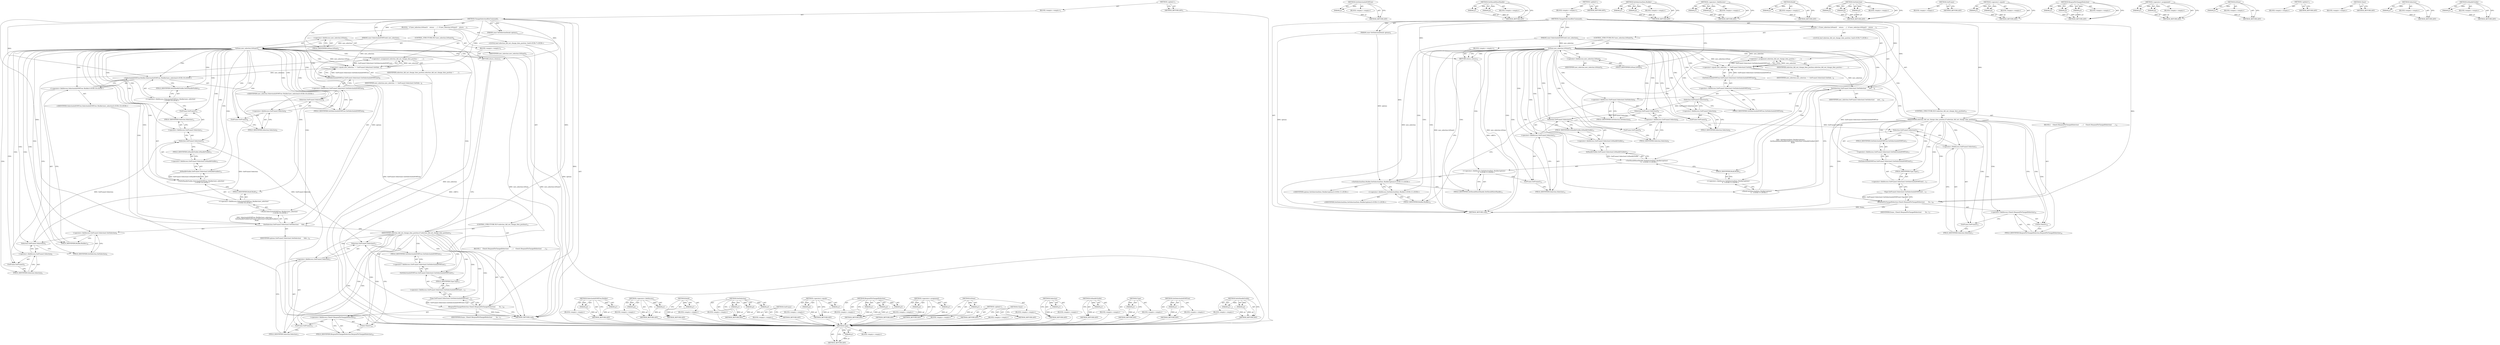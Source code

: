 digraph "IsHandleVisible" {
vulnerable_159 [label=<(METHOD,Type)>];
vulnerable_160 [label=<(PARAM,p1)>];
vulnerable_161 [label=<(BLOCK,&lt;empty&gt;,&lt;empty&gt;)>];
vulnerable_162 [label=<(METHOD_RETURN,ANY)>];
vulnerable_115 [label=<(METHOD,GetSelectionInDOMTree)>];
vulnerable_116 [label=<(PARAM,p1)>];
vulnerable_117 [label=<(BLOCK,&lt;empty&gt;,&lt;empty&gt;)>];
vulnerable_118 [label=<(METHOD_RETURN,ANY)>];
vulnerable_136 [label=<(METHOD,SetIsHandleVisible)>];
vulnerable_137 [label=<(PARAM,p1)>];
vulnerable_138 [label=<(PARAM,p2)>];
vulnerable_139 [label=<(BLOCK,&lt;empty&gt;,&lt;empty&gt;)>];
vulnerable_140 [label=<(METHOD_RETURN,ANY)>];
vulnerable_6 [label=<(METHOD,&lt;global&gt;)<SUB>1</SUB>>];
vulnerable_7 [label=<(BLOCK,&lt;empty&gt;,&lt;empty&gt;)<SUB>1</SUB>>];
vulnerable_8 [label=<(METHOD,ChangeSelectionAfterCommand)<SUB>1</SUB>>];
vulnerable_9 [label=<(PARAM,const SelectionInDOMTree&amp; new_selection)<SUB>2</SUB>>];
vulnerable_10 [label=<(PARAM,const SetSelectionData&amp; options)<SUB>3</SUB>>];
vulnerable_11 [label=<(BLOCK,{
  if (new_selection.IsNone())
    return;

  ...,{
  if (new_selection.IsNone())
    return;

  ...)<SUB>3</SUB>>];
vulnerable_12 [label=<(CONTROL_STRUCTURE,IF,if (new_selection.IsNone()))<SUB>4</SUB>>];
vulnerable_13 [label=<(IsNone,new_selection.IsNone())<SUB>4</SUB>>];
vulnerable_14 [label=<(&lt;operator&gt;.fieldAccess,new_selection.IsNone)<SUB>4</SUB>>];
vulnerable_15 [label=<(IDENTIFIER,new_selection,new_selection.IsNone())<SUB>4</SUB>>];
vulnerable_16 [label=<(FIELD_IDENTIFIER,IsNone,IsNone)<SUB>4</SUB>>];
vulnerable_17 [label=<(BLOCK,&lt;empty&gt;,&lt;empty&gt;)<SUB>5</SUB>>];
vulnerable_18 [label=<(RETURN,return;,return;)<SUB>5</SUB>>];
vulnerable_19 [label="<(LOCAL,bool selection_did_not_change_dom_position: bool)<SUB>7</SUB>>"];
vulnerable_20 [label=<(&lt;operator&gt;.assignment,selection_did_not_change_dom_position =
       ...)<SUB>7</SUB>>];
vulnerable_21 [label=<(IDENTIFIER,selection_did_not_change_dom_position,selection_did_not_change_dom_position =
       ...)<SUB>7</SUB>>];
vulnerable_22 [label=<(&lt;operator&gt;.equals,new_selection == GetFrame().Selection().GetSele...)<SUB>8</SUB>>];
vulnerable_23 [label=<(IDENTIFIER,new_selection,new_selection == GetFrame().Selection().GetSele...)<SUB>8</SUB>>];
vulnerable_24 [label=<(GetSelectionInDOMTree,GetFrame().Selection().GetSelectionInDOMTree())<SUB>8</SUB>>];
vulnerable_25 [label=<(&lt;operator&gt;.fieldAccess,GetFrame().Selection().GetSelectionInDOMTree)<SUB>8</SUB>>];
vulnerable_26 [label=<(Selection,GetFrame().Selection())<SUB>8</SUB>>];
vulnerable_27 [label=<(&lt;operator&gt;.fieldAccess,GetFrame().Selection)<SUB>8</SUB>>];
vulnerable_28 [label=<(GetFrame,GetFrame())<SUB>8</SUB>>];
vulnerable_29 [label=<(FIELD_IDENTIFIER,Selection,Selection)<SUB>8</SUB>>];
vulnerable_30 [label=<(FIELD_IDENTIFIER,GetSelectionInDOMTree,GetSelectionInDOMTree)<SUB>8</SUB>>];
vulnerable_31 [label=<(SetSelection,GetFrame().Selection().SetSelection(
      Sele...)<SUB>9</SUB>>];
vulnerable_32 [label=<(&lt;operator&gt;.fieldAccess,GetFrame().Selection().SetSelection)<SUB>9</SUB>>];
vulnerable_33 [label=<(Selection,GetFrame().Selection())<SUB>9</SUB>>];
vulnerable_34 [label=<(&lt;operator&gt;.fieldAccess,GetFrame().Selection)<SUB>9</SUB>>];
vulnerable_35 [label=<(GetFrame,GetFrame())<SUB>9</SUB>>];
vulnerable_36 [label=<(FIELD_IDENTIFIER,Selection,Selection)<SUB>9</SUB>>];
vulnerable_37 [label=<(FIELD_IDENTIFIER,SetSelection,SetSelection)<SUB>9</SUB>>];
vulnerable_38 [label="<(Build,SelectionInDOMTree::Builder(new_selection)
    ...)<SUB>10</SUB>>"];
vulnerable_39 [label="<(&lt;operator&gt;.fieldAccess,SelectionInDOMTree::Builder(new_selection)
    ...)<SUB>10</SUB>>"];
vulnerable_40 [label="<(SetIsHandleVisible,SelectionInDOMTree::Builder(new_selection)
    ...)<SUB>10</SUB>>"];
vulnerable_41 [label="<(&lt;operator&gt;.fieldAccess,SelectionInDOMTree::Builder(new_selection)
    ...)<SUB>10</SUB>>"];
vulnerable_42 [label="<(SelectionInDOMTree.Builder,SelectionInDOMTree::Builder(new_selection))<SUB>10</SUB>>"];
vulnerable_43 [label="<(&lt;operator&gt;.fieldAccess,SelectionInDOMTree::Builder)<SUB>10</SUB>>"];
vulnerable_44 [label="<(IDENTIFIER,SelectionInDOMTree,SelectionInDOMTree::Builder(new_selection))<SUB>10</SUB>>"];
vulnerable_45 [label=<(FIELD_IDENTIFIER,Builder,Builder)<SUB>10</SUB>>];
vulnerable_46 [label="<(IDENTIFIER,new_selection,SelectionInDOMTree::Builder(new_selection))<SUB>10</SUB>>"];
vulnerable_47 [label=<(FIELD_IDENTIFIER,SetIsHandleVisible,SetIsHandleVisible)<SUB>10</SUB>>];
vulnerable_48 [label=<(IsHandleVisible,GetFrame().Selection().IsHandleVisible())<SUB>11</SUB>>];
vulnerable_49 [label=<(&lt;operator&gt;.fieldAccess,GetFrame().Selection().IsHandleVisible)<SUB>11</SUB>>];
vulnerable_50 [label=<(Selection,GetFrame().Selection())<SUB>11</SUB>>];
vulnerable_51 [label=<(&lt;operator&gt;.fieldAccess,GetFrame().Selection)<SUB>11</SUB>>];
vulnerable_52 [label=<(GetFrame,GetFrame())<SUB>11</SUB>>];
vulnerable_53 [label=<(FIELD_IDENTIFIER,Selection,Selection)<SUB>11</SUB>>];
vulnerable_54 [label=<(FIELD_IDENTIFIER,IsHandleVisible,IsHandleVisible)<SUB>11</SUB>>];
vulnerable_55 [label=<(FIELD_IDENTIFIER,Build,Build)<SUB>10</SUB>>];
vulnerable_56 [label=<(IDENTIFIER,options,GetFrame().Selection().SetSelection(
      Sele...)<SUB>13</SUB>>];
vulnerable_57 [label=<(CONTROL_STRUCTURE,IF,if (selection_did_not_change_dom_position))<SUB>15</SUB>>];
vulnerable_58 [label=<(IDENTIFIER,selection_did_not_change_dom_position,if (selection_did_not_change_dom_position))<SUB>15</SUB>>];
vulnerable_59 [label=<(BLOCK,{
    Client().RespondToChangedSelection(
     ...,{
    Client().RespondToChangedSelection(
     ...)<SUB>15</SUB>>];
vulnerable_60 [label=<(RespondToChangedSelection,Client().RespondToChangedSelection(
        fra...)<SUB>16</SUB>>];
vulnerable_61 [label=<(&lt;operator&gt;.fieldAccess,Client().RespondToChangedSelection)<SUB>16</SUB>>];
vulnerable_62 [label=<(Client,Client())<SUB>16</SUB>>];
vulnerable_63 [label=<(FIELD_IDENTIFIER,RespondToChangedSelection,RespondToChangedSelection)<SUB>16</SUB>>];
vulnerable_64 [label=<(IDENTIFIER,frame_,Client().RespondToChangedSelection(
        fra...)<SUB>17</SUB>>];
vulnerable_65 [label=<(Type,GetFrame().Selection().GetSelectionInDOMTree()....)<SUB>17</SUB>>];
vulnerable_66 [label=<(&lt;operator&gt;.fieldAccess,GetFrame().Selection().GetSelectionInDOMTree()....)<SUB>17</SUB>>];
vulnerable_67 [label=<(GetSelectionInDOMTree,GetFrame().Selection().GetSelectionInDOMTree())<SUB>17</SUB>>];
vulnerable_68 [label=<(&lt;operator&gt;.fieldAccess,GetFrame().Selection().GetSelectionInDOMTree)<SUB>17</SUB>>];
vulnerable_69 [label=<(Selection,GetFrame().Selection())<SUB>17</SUB>>];
vulnerable_70 [label=<(&lt;operator&gt;.fieldAccess,GetFrame().Selection)<SUB>17</SUB>>];
vulnerable_71 [label=<(GetFrame,GetFrame())<SUB>17</SUB>>];
vulnerable_72 [label=<(FIELD_IDENTIFIER,Selection,Selection)<SUB>17</SUB>>];
vulnerable_73 [label=<(FIELD_IDENTIFIER,GetSelectionInDOMTree,GetSelectionInDOMTree)<SUB>17</SUB>>];
vulnerable_74 [label=<(FIELD_IDENTIFIER,Type,Type)<SUB>17</SUB>>];
vulnerable_75 [label=<(METHOD_RETURN,void)<SUB>1</SUB>>];
vulnerable_77 [label=<(METHOD_RETURN,ANY)<SUB>1</SUB>>];
vulnerable_141 [label=<(METHOD,SelectionInDOMTree.Builder)>];
vulnerable_142 [label=<(PARAM,p1)>];
vulnerable_143 [label=<(PARAM,p2)>];
vulnerable_144 [label=<(BLOCK,&lt;empty&gt;,&lt;empty&gt;)>];
vulnerable_145 [label=<(METHOD_RETURN,ANY)>];
vulnerable_100 [label=<(METHOD,&lt;operator&gt;.fieldAccess)>];
vulnerable_101 [label=<(PARAM,p1)>];
vulnerable_102 [label=<(PARAM,p2)>];
vulnerable_103 [label=<(BLOCK,&lt;empty&gt;,&lt;empty&gt;)>];
vulnerable_104 [label=<(METHOD_RETURN,ANY)>];
vulnerable_132 [label=<(METHOD,Build)>];
vulnerable_133 [label=<(PARAM,p1)>];
vulnerable_134 [label=<(BLOCK,&lt;empty&gt;,&lt;empty&gt;)>];
vulnerable_135 [label=<(METHOD_RETURN,ANY)>];
vulnerable_126 [label=<(METHOD,SetSelection)>];
vulnerable_127 [label=<(PARAM,p1)>];
vulnerable_128 [label=<(PARAM,p2)>];
vulnerable_129 [label=<(PARAM,p3)>];
vulnerable_130 [label=<(BLOCK,&lt;empty&gt;,&lt;empty&gt;)>];
vulnerable_131 [label=<(METHOD_RETURN,ANY)>];
vulnerable_123 [label=<(METHOD,GetFrame)>];
vulnerable_124 [label=<(BLOCK,&lt;empty&gt;,&lt;empty&gt;)>];
vulnerable_125 [label=<(METHOD_RETURN,ANY)>];
vulnerable_110 [label=<(METHOD,&lt;operator&gt;.equals)>];
vulnerable_111 [label=<(PARAM,p1)>];
vulnerable_112 [label=<(PARAM,p2)>];
vulnerable_113 [label=<(BLOCK,&lt;empty&gt;,&lt;empty&gt;)>];
vulnerable_114 [label=<(METHOD_RETURN,ANY)>];
vulnerable_150 [label=<(METHOD,RespondToChangedSelection)>];
vulnerable_151 [label=<(PARAM,p1)>];
vulnerable_152 [label=<(PARAM,p2)>];
vulnerable_153 [label=<(PARAM,p3)>];
vulnerable_154 [label=<(BLOCK,&lt;empty&gt;,&lt;empty&gt;)>];
vulnerable_155 [label=<(METHOD_RETURN,ANY)>];
vulnerable_105 [label=<(METHOD,&lt;operator&gt;.assignment)>];
vulnerable_106 [label=<(PARAM,p1)>];
vulnerable_107 [label=<(PARAM,p2)>];
vulnerable_108 [label=<(BLOCK,&lt;empty&gt;,&lt;empty&gt;)>];
vulnerable_109 [label=<(METHOD_RETURN,ANY)>];
vulnerable_96 [label=<(METHOD,IsNone)>];
vulnerable_97 [label=<(PARAM,p1)>];
vulnerable_98 [label=<(BLOCK,&lt;empty&gt;,&lt;empty&gt;)>];
vulnerable_99 [label=<(METHOD_RETURN,ANY)>];
vulnerable_90 [label=<(METHOD,&lt;global&gt;)<SUB>1</SUB>>];
vulnerable_91 [label=<(BLOCK,&lt;empty&gt;,&lt;empty&gt;)>];
vulnerable_92 [label=<(METHOD_RETURN,ANY)>];
vulnerable_156 [label=<(METHOD,Client)>];
vulnerable_157 [label=<(BLOCK,&lt;empty&gt;,&lt;empty&gt;)>];
vulnerable_158 [label=<(METHOD_RETURN,ANY)>];
vulnerable_119 [label=<(METHOD,Selection)>];
vulnerable_120 [label=<(PARAM,p1)>];
vulnerable_121 [label=<(BLOCK,&lt;empty&gt;,&lt;empty&gt;)>];
vulnerable_122 [label=<(METHOD_RETURN,ANY)>];
vulnerable_146 [label=<(METHOD,IsHandleVisible)>];
vulnerable_147 [label=<(PARAM,p1)>];
vulnerable_148 [label=<(BLOCK,&lt;empty&gt;,&lt;empty&gt;)>];
vulnerable_149 [label=<(METHOD_RETURN,ANY)>];
fixed_159 [label=<(METHOD,Type)>];
fixed_160 [label=<(PARAM,p1)>];
fixed_161 [label=<(BLOCK,&lt;empty&gt;,&lt;empty&gt;)>];
fixed_162 [label=<(METHOD_RETURN,ANY)>];
fixed_115 [label=<(METHOD,GetSelectionInDOMTree)>];
fixed_116 [label=<(PARAM,p1)>];
fixed_117 [label=<(BLOCK,&lt;empty&gt;,&lt;empty&gt;)>];
fixed_118 [label=<(METHOD_RETURN,ANY)>];
fixed_136 [label=<(METHOD,SetShouldShowHandle)>];
fixed_137 [label=<(PARAM,p1)>];
fixed_138 [label=<(PARAM,p2)>];
fixed_139 [label=<(BLOCK,&lt;empty&gt;,&lt;empty&gt;)>];
fixed_140 [label=<(METHOD_RETURN,ANY)>];
fixed_6 [label=<(METHOD,&lt;global&gt;)<SUB>1</SUB>>];
fixed_7 [label=<(BLOCK,&lt;empty&gt;,&lt;empty&gt;)<SUB>1</SUB>>];
fixed_8 [label=<(METHOD,ChangeSelectionAfterCommand)<SUB>1</SUB>>];
fixed_9 [label=<(PARAM,const SelectionInDOMTree&amp; new_selection)<SUB>2</SUB>>];
fixed_10 [label=<(PARAM,const SetSelectionData&amp; options)<SUB>3</SUB>>];
fixed_11 [label=<(BLOCK,{
  if (new_selection.IsNone())
    return;

  ...,{
  if (new_selection.IsNone())
    return;

  ...)<SUB>3</SUB>>];
fixed_12 [label=<(CONTROL_STRUCTURE,IF,if (new_selection.IsNone()))<SUB>4</SUB>>];
fixed_13 [label=<(IsNone,new_selection.IsNone())<SUB>4</SUB>>];
fixed_14 [label=<(&lt;operator&gt;.fieldAccess,new_selection.IsNone)<SUB>4</SUB>>];
fixed_15 [label=<(IDENTIFIER,new_selection,new_selection.IsNone())<SUB>4</SUB>>];
fixed_16 [label=<(FIELD_IDENTIFIER,IsNone,IsNone)<SUB>4</SUB>>];
fixed_17 [label=<(BLOCK,&lt;empty&gt;,&lt;empty&gt;)<SUB>5</SUB>>];
fixed_18 [label=<(RETURN,return;,return;)<SUB>5</SUB>>];
fixed_19 [label="<(LOCAL,bool selection_did_not_change_dom_position: bool)<SUB>7</SUB>>"];
fixed_20 [label=<(&lt;operator&gt;.assignment,selection_did_not_change_dom_position =
       ...)<SUB>7</SUB>>];
fixed_21 [label=<(IDENTIFIER,selection_did_not_change_dom_position,selection_did_not_change_dom_position =
       ...)<SUB>7</SUB>>];
fixed_22 [label=<(&lt;operator&gt;.equals,new_selection == GetFrame().Selection().GetSele...)<SUB>8</SUB>>];
fixed_23 [label=<(IDENTIFIER,new_selection,new_selection == GetFrame().Selection().GetSele...)<SUB>8</SUB>>];
fixed_24 [label=<(GetSelectionInDOMTree,GetFrame().Selection().GetSelectionInDOMTree())<SUB>8</SUB>>];
fixed_25 [label=<(&lt;operator&gt;.fieldAccess,GetFrame().Selection().GetSelectionInDOMTree)<SUB>8</SUB>>];
fixed_26 [label=<(Selection,GetFrame().Selection())<SUB>8</SUB>>];
fixed_27 [label=<(&lt;operator&gt;.fieldAccess,GetFrame().Selection)<SUB>8</SUB>>];
fixed_28 [label=<(GetFrame,GetFrame())<SUB>8</SUB>>];
fixed_29 [label=<(FIELD_IDENTIFIER,Selection,Selection)<SUB>8</SUB>>];
fixed_30 [label=<(FIELD_IDENTIFIER,GetSelectionInDOMTree,GetSelectionInDOMTree)<SUB>8</SUB>>];
fixed_31 [label=<(SetSelection,GetFrame().Selection().SetSelection(
      new_...)<SUB>9</SUB>>];
fixed_32 [label=<(&lt;operator&gt;.fieldAccess,GetFrame().Selection().SetSelection)<SUB>9</SUB>>];
fixed_33 [label=<(Selection,GetFrame().Selection())<SUB>9</SUB>>];
fixed_34 [label=<(&lt;operator&gt;.fieldAccess,GetFrame().Selection)<SUB>9</SUB>>];
fixed_35 [label=<(GetFrame,GetFrame())<SUB>9</SUB>>];
fixed_36 [label=<(FIELD_IDENTIFIER,Selection,Selection)<SUB>9</SUB>>];
fixed_37 [label=<(FIELD_IDENTIFIER,SetSelection,SetSelection)<SUB>9</SUB>>];
fixed_38 [label=<(IDENTIFIER,new_selection,GetFrame().Selection().SetSelection(
      new_...)<SUB>10</SUB>>];
fixed_39 [label="<(Build,SetSelectionData::Builder(options)
          .S...)<SUB>11</SUB>>"];
fixed_40 [label="<(&lt;operator&gt;.fieldAccess,SetSelectionData::Builder(options)
          .S...)<SUB>11</SUB>>"];
fixed_41 [label="<(SetShouldShowHandle,SetSelectionData::Builder(options)
          .S...)<SUB>11</SUB>>"];
fixed_42 [label="<(&lt;operator&gt;.fieldAccess,SetSelectionData::Builder(options)
          .S...)<SUB>11</SUB>>"];
fixed_43 [label="<(SetSelectionData.Builder,SetSelectionData::Builder(options))<SUB>11</SUB>>"];
fixed_44 [label="<(&lt;operator&gt;.fieldAccess,SetSelectionData::Builder)<SUB>11</SUB>>"];
fixed_45 [label="<(IDENTIFIER,SetSelectionData,SetSelectionData::Builder(options))<SUB>11</SUB>>"];
fixed_46 [label=<(FIELD_IDENTIFIER,Builder,Builder)<SUB>11</SUB>>];
fixed_47 [label="<(IDENTIFIER,options,SetSelectionData::Builder(options))<SUB>11</SUB>>"];
fixed_48 [label=<(FIELD_IDENTIFIER,SetShouldShowHandle,SetShouldShowHandle)<SUB>11</SUB>>];
fixed_49 [label=<(IsHandleVisible,GetFrame().Selection().IsHandleVisible())<SUB>12</SUB>>];
fixed_50 [label=<(&lt;operator&gt;.fieldAccess,GetFrame().Selection().IsHandleVisible)<SUB>12</SUB>>];
fixed_51 [label=<(Selection,GetFrame().Selection())<SUB>12</SUB>>];
fixed_52 [label=<(&lt;operator&gt;.fieldAccess,GetFrame().Selection)<SUB>12</SUB>>];
fixed_53 [label=<(GetFrame,GetFrame())<SUB>12</SUB>>];
fixed_54 [label=<(FIELD_IDENTIFIER,Selection,Selection)<SUB>12</SUB>>];
fixed_55 [label=<(FIELD_IDENTIFIER,IsHandleVisible,IsHandleVisible)<SUB>12</SUB>>];
fixed_56 [label=<(FIELD_IDENTIFIER,Build,Build)<SUB>11</SUB>>];
fixed_57 [label=<(CONTROL_STRUCTURE,IF,if (selection_did_not_change_dom_position))<SUB>15</SUB>>];
fixed_58 [label=<(IDENTIFIER,selection_did_not_change_dom_position,if (selection_did_not_change_dom_position))<SUB>15</SUB>>];
fixed_59 [label=<(BLOCK,{
    Client().RespondToChangedSelection(
     ...,{
    Client().RespondToChangedSelection(
     ...)<SUB>15</SUB>>];
fixed_60 [label=<(RespondToChangedSelection,Client().RespondToChangedSelection(
        fra...)<SUB>16</SUB>>];
fixed_61 [label=<(&lt;operator&gt;.fieldAccess,Client().RespondToChangedSelection)<SUB>16</SUB>>];
fixed_62 [label=<(Client,Client())<SUB>16</SUB>>];
fixed_63 [label=<(FIELD_IDENTIFIER,RespondToChangedSelection,RespondToChangedSelection)<SUB>16</SUB>>];
fixed_64 [label=<(IDENTIFIER,frame_,Client().RespondToChangedSelection(
        fra...)<SUB>17</SUB>>];
fixed_65 [label=<(Type,GetFrame().Selection().GetSelectionInDOMTree()....)<SUB>17</SUB>>];
fixed_66 [label=<(&lt;operator&gt;.fieldAccess,GetFrame().Selection().GetSelectionInDOMTree()....)<SUB>17</SUB>>];
fixed_67 [label=<(GetSelectionInDOMTree,GetFrame().Selection().GetSelectionInDOMTree())<SUB>17</SUB>>];
fixed_68 [label=<(&lt;operator&gt;.fieldAccess,GetFrame().Selection().GetSelectionInDOMTree)<SUB>17</SUB>>];
fixed_69 [label=<(Selection,GetFrame().Selection())<SUB>17</SUB>>];
fixed_70 [label=<(&lt;operator&gt;.fieldAccess,GetFrame().Selection)<SUB>17</SUB>>];
fixed_71 [label=<(GetFrame,GetFrame())<SUB>17</SUB>>];
fixed_72 [label=<(FIELD_IDENTIFIER,Selection,Selection)<SUB>17</SUB>>];
fixed_73 [label=<(FIELD_IDENTIFIER,GetSelectionInDOMTree,GetSelectionInDOMTree)<SUB>17</SUB>>];
fixed_74 [label=<(FIELD_IDENTIFIER,Type,Type)<SUB>17</SUB>>];
fixed_75 [label=<(METHOD_RETURN,void)<SUB>1</SUB>>];
fixed_77 [label=<(METHOD_RETURN,ANY)<SUB>1</SUB>>];
fixed_141 [label=<(METHOD,SetSelectionData.Builder)>];
fixed_142 [label=<(PARAM,p1)>];
fixed_143 [label=<(PARAM,p2)>];
fixed_144 [label=<(BLOCK,&lt;empty&gt;,&lt;empty&gt;)>];
fixed_145 [label=<(METHOD_RETURN,ANY)>];
fixed_100 [label=<(METHOD,&lt;operator&gt;.fieldAccess)>];
fixed_101 [label=<(PARAM,p1)>];
fixed_102 [label=<(PARAM,p2)>];
fixed_103 [label=<(BLOCK,&lt;empty&gt;,&lt;empty&gt;)>];
fixed_104 [label=<(METHOD_RETURN,ANY)>];
fixed_132 [label=<(METHOD,Build)>];
fixed_133 [label=<(PARAM,p1)>];
fixed_134 [label=<(BLOCK,&lt;empty&gt;,&lt;empty&gt;)>];
fixed_135 [label=<(METHOD_RETURN,ANY)>];
fixed_126 [label=<(METHOD,SetSelection)>];
fixed_127 [label=<(PARAM,p1)>];
fixed_128 [label=<(PARAM,p2)>];
fixed_129 [label=<(PARAM,p3)>];
fixed_130 [label=<(BLOCK,&lt;empty&gt;,&lt;empty&gt;)>];
fixed_131 [label=<(METHOD_RETURN,ANY)>];
fixed_123 [label=<(METHOD,GetFrame)>];
fixed_124 [label=<(BLOCK,&lt;empty&gt;,&lt;empty&gt;)>];
fixed_125 [label=<(METHOD_RETURN,ANY)>];
fixed_110 [label=<(METHOD,&lt;operator&gt;.equals)>];
fixed_111 [label=<(PARAM,p1)>];
fixed_112 [label=<(PARAM,p2)>];
fixed_113 [label=<(BLOCK,&lt;empty&gt;,&lt;empty&gt;)>];
fixed_114 [label=<(METHOD_RETURN,ANY)>];
fixed_150 [label=<(METHOD,RespondToChangedSelection)>];
fixed_151 [label=<(PARAM,p1)>];
fixed_152 [label=<(PARAM,p2)>];
fixed_153 [label=<(PARAM,p3)>];
fixed_154 [label=<(BLOCK,&lt;empty&gt;,&lt;empty&gt;)>];
fixed_155 [label=<(METHOD_RETURN,ANY)>];
fixed_105 [label=<(METHOD,&lt;operator&gt;.assignment)>];
fixed_106 [label=<(PARAM,p1)>];
fixed_107 [label=<(PARAM,p2)>];
fixed_108 [label=<(BLOCK,&lt;empty&gt;,&lt;empty&gt;)>];
fixed_109 [label=<(METHOD_RETURN,ANY)>];
fixed_96 [label=<(METHOD,IsNone)>];
fixed_97 [label=<(PARAM,p1)>];
fixed_98 [label=<(BLOCK,&lt;empty&gt;,&lt;empty&gt;)>];
fixed_99 [label=<(METHOD_RETURN,ANY)>];
fixed_90 [label=<(METHOD,&lt;global&gt;)<SUB>1</SUB>>];
fixed_91 [label=<(BLOCK,&lt;empty&gt;,&lt;empty&gt;)>];
fixed_92 [label=<(METHOD_RETURN,ANY)>];
fixed_156 [label=<(METHOD,Client)>];
fixed_157 [label=<(BLOCK,&lt;empty&gt;,&lt;empty&gt;)>];
fixed_158 [label=<(METHOD_RETURN,ANY)>];
fixed_119 [label=<(METHOD,Selection)>];
fixed_120 [label=<(PARAM,p1)>];
fixed_121 [label=<(BLOCK,&lt;empty&gt;,&lt;empty&gt;)>];
fixed_122 [label=<(METHOD_RETURN,ANY)>];
fixed_146 [label=<(METHOD,IsHandleVisible)>];
fixed_147 [label=<(PARAM,p1)>];
fixed_148 [label=<(BLOCK,&lt;empty&gt;,&lt;empty&gt;)>];
fixed_149 [label=<(METHOD_RETURN,ANY)>];
vulnerable_159 -> vulnerable_160  [key=0, label="AST: "];
vulnerable_159 -> vulnerable_160  [key=1, label="DDG: "];
vulnerable_159 -> vulnerable_161  [key=0, label="AST: "];
vulnerable_159 -> vulnerable_162  [key=0, label="AST: "];
vulnerable_159 -> vulnerable_162  [key=1, label="CFG: "];
vulnerable_160 -> vulnerable_162  [key=0, label="DDG: p1"];
vulnerable_161 -> fixed_159  [key=0];
vulnerable_162 -> fixed_159  [key=0];
vulnerable_115 -> vulnerable_116  [key=0, label="AST: "];
vulnerable_115 -> vulnerable_116  [key=1, label="DDG: "];
vulnerable_115 -> vulnerable_117  [key=0, label="AST: "];
vulnerable_115 -> vulnerable_118  [key=0, label="AST: "];
vulnerable_115 -> vulnerable_118  [key=1, label="CFG: "];
vulnerable_116 -> vulnerable_118  [key=0, label="DDG: p1"];
vulnerable_117 -> fixed_159  [key=0];
vulnerable_118 -> fixed_159  [key=0];
vulnerable_136 -> vulnerable_137  [key=0, label="AST: "];
vulnerable_136 -> vulnerable_137  [key=1, label="DDG: "];
vulnerable_136 -> vulnerable_139  [key=0, label="AST: "];
vulnerable_136 -> vulnerable_138  [key=0, label="AST: "];
vulnerable_136 -> vulnerable_138  [key=1, label="DDG: "];
vulnerable_136 -> vulnerable_140  [key=0, label="AST: "];
vulnerable_136 -> vulnerable_140  [key=1, label="CFG: "];
vulnerable_137 -> vulnerable_140  [key=0, label="DDG: p1"];
vulnerable_138 -> vulnerable_140  [key=0, label="DDG: p2"];
vulnerable_139 -> fixed_159  [key=0];
vulnerable_140 -> fixed_159  [key=0];
vulnerable_6 -> vulnerable_7  [key=0, label="AST: "];
vulnerable_6 -> vulnerable_77  [key=0, label="AST: "];
vulnerable_6 -> vulnerable_77  [key=1, label="CFG: "];
vulnerable_7 -> vulnerable_8  [key=0, label="AST: "];
vulnerable_8 -> vulnerable_9  [key=0, label="AST: "];
vulnerable_8 -> vulnerable_9  [key=1, label="DDG: "];
vulnerable_8 -> vulnerable_10  [key=0, label="AST: "];
vulnerable_8 -> vulnerable_10  [key=1, label="DDG: "];
vulnerable_8 -> vulnerable_11  [key=0, label="AST: "];
vulnerable_8 -> vulnerable_75  [key=0, label="AST: "];
vulnerable_8 -> vulnerable_16  [key=0, label="CFG: "];
vulnerable_8 -> vulnerable_31  [key=0, label="DDG: "];
vulnerable_8 -> vulnerable_58  [key=0, label="DDG: "];
vulnerable_8 -> vulnerable_18  [key=0, label="DDG: "];
vulnerable_8 -> vulnerable_22  [key=0, label="DDG: "];
vulnerable_8 -> vulnerable_60  [key=0, label="DDG: "];
vulnerable_8 -> vulnerable_42  [key=0, label="DDG: "];
vulnerable_9 -> vulnerable_75  [key=0, label="DDG: new_selection"];
vulnerable_9 -> vulnerable_13  [key=0, label="DDG: new_selection"];
vulnerable_9 -> vulnerable_22  [key=0, label="DDG: new_selection"];
vulnerable_10 -> vulnerable_75  [key=0, label="DDG: options"];
vulnerable_10 -> vulnerable_31  [key=0, label="DDG: options"];
vulnerable_11 -> vulnerable_12  [key=0, label="AST: "];
vulnerable_11 -> vulnerable_19  [key=0, label="AST: "];
vulnerable_11 -> vulnerable_20  [key=0, label="AST: "];
vulnerable_11 -> vulnerable_31  [key=0, label="AST: "];
vulnerable_11 -> vulnerable_57  [key=0, label="AST: "];
vulnerable_12 -> vulnerable_13  [key=0, label="AST: "];
vulnerable_12 -> vulnerable_17  [key=0, label="AST: "];
vulnerable_13 -> vulnerable_14  [key=0, label="AST: "];
vulnerable_13 -> vulnerable_18  [key=0, label="CFG: "];
vulnerable_13 -> vulnerable_18  [key=1, label="CDG: "];
vulnerable_13 -> vulnerable_28  [key=0, label="CFG: "];
vulnerable_13 -> vulnerable_28  [key=1, label="CDG: "];
vulnerable_13 -> vulnerable_75  [key=0, label="DDG: new_selection.IsNone"];
vulnerable_13 -> vulnerable_75  [key=1, label="DDG: new_selection.IsNone()"];
vulnerable_13 -> vulnerable_22  [key=0, label="DDG: new_selection.IsNone"];
vulnerable_13 -> vulnerable_22  [key=1, label="CDG: "];
vulnerable_13 -> vulnerable_47  [key=0, label="CDG: "];
vulnerable_13 -> vulnerable_30  [key=0, label="CDG: "];
vulnerable_13 -> vulnerable_34  [key=0, label="CDG: "];
vulnerable_13 -> vulnerable_48  [key=0, label="CDG: "];
vulnerable_13 -> vulnerable_32  [key=0, label="CDG: "];
vulnerable_13 -> vulnerable_49  [key=0, label="CDG: "];
vulnerable_13 -> vulnerable_26  [key=0, label="CDG: "];
vulnerable_13 -> vulnerable_42  [key=0, label="CDG: "];
vulnerable_13 -> vulnerable_51  [key=0, label="CDG: "];
vulnerable_13 -> vulnerable_52  [key=0, label="CDG: "];
vulnerable_13 -> vulnerable_37  [key=0, label="CDG: "];
vulnerable_13 -> vulnerable_20  [key=0, label="CDG: "];
vulnerable_13 -> vulnerable_38  [key=0, label="CDG: "];
vulnerable_13 -> vulnerable_25  [key=0, label="CDG: "];
vulnerable_13 -> vulnerable_45  [key=0, label="CDG: "];
vulnerable_13 -> vulnerable_27  [key=0, label="CDG: "];
vulnerable_13 -> vulnerable_40  [key=0, label="CDG: "];
vulnerable_13 -> vulnerable_29  [key=0, label="CDG: "];
vulnerable_13 -> vulnerable_50  [key=0, label="CDG: "];
vulnerable_13 -> vulnerable_35  [key=0, label="CDG: "];
vulnerable_13 -> vulnerable_54  [key=0, label="CDG: "];
vulnerable_13 -> vulnerable_43  [key=0, label="CDG: "];
vulnerable_13 -> vulnerable_24  [key=0, label="CDG: "];
vulnerable_13 -> vulnerable_58  [key=0, label="CDG: "];
vulnerable_13 -> vulnerable_33  [key=0, label="CDG: "];
vulnerable_13 -> vulnerable_36  [key=0, label="CDG: "];
vulnerable_13 -> vulnerable_53  [key=0, label="CDG: "];
vulnerable_13 -> vulnerable_41  [key=0, label="CDG: "];
vulnerable_13 -> vulnerable_55  [key=0, label="CDG: "];
vulnerable_13 -> vulnerable_39  [key=0, label="CDG: "];
vulnerable_13 -> vulnerable_31  [key=0, label="CDG: "];
vulnerable_14 -> vulnerable_15  [key=0, label="AST: "];
vulnerable_14 -> vulnerable_16  [key=0, label="AST: "];
vulnerable_14 -> vulnerable_13  [key=0, label="CFG: "];
vulnerable_15 -> fixed_159  [key=0];
vulnerable_16 -> vulnerable_14  [key=0, label="CFG: "];
vulnerable_17 -> vulnerable_18  [key=0, label="AST: "];
vulnerable_18 -> vulnerable_75  [key=0, label="CFG: "];
vulnerable_18 -> vulnerable_75  [key=1, label="DDG: &lt;RET&gt;"];
vulnerable_19 -> fixed_159  [key=0];
vulnerable_20 -> vulnerable_21  [key=0, label="AST: "];
vulnerable_20 -> vulnerable_22  [key=0, label="AST: "];
vulnerable_20 -> vulnerable_35  [key=0, label="CFG: "];
vulnerable_21 -> fixed_159  [key=0];
vulnerable_22 -> vulnerable_23  [key=0, label="AST: "];
vulnerable_22 -> vulnerable_24  [key=0, label="AST: "];
vulnerable_22 -> vulnerable_20  [key=0, label="CFG: "];
vulnerable_22 -> vulnerable_20  [key=1, label="DDG: new_selection"];
vulnerable_22 -> vulnerable_20  [key=2, label="DDG: GetFrame().Selection().GetSelectionInDOMTree()"];
vulnerable_22 -> vulnerable_42  [key=0, label="DDG: new_selection"];
vulnerable_23 -> fixed_159  [key=0];
vulnerable_24 -> vulnerable_25  [key=0, label="AST: "];
vulnerable_24 -> vulnerable_22  [key=0, label="CFG: "];
vulnerable_24 -> vulnerable_22  [key=1, label="DDG: GetFrame().Selection().GetSelectionInDOMTree"];
vulnerable_24 -> vulnerable_67  [key=0, label="DDG: GetFrame().Selection().GetSelectionInDOMTree"];
vulnerable_25 -> vulnerable_26  [key=0, label="AST: "];
vulnerable_25 -> vulnerable_30  [key=0, label="AST: "];
vulnerable_25 -> vulnerable_24  [key=0, label="CFG: "];
vulnerable_26 -> vulnerable_27  [key=0, label="AST: "];
vulnerable_26 -> vulnerable_30  [key=0, label="CFG: "];
vulnerable_26 -> vulnerable_33  [key=0, label="DDG: GetFrame().Selection"];
vulnerable_27 -> vulnerable_28  [key=0, label="AST: "];
vulnerable_27 -> vulnerable_29  [key=0, label="AST: "];
vulnerable_27 -> vulnerable_26  [key=0, label="CFG: "];
vulnerable_28 -> vulnerable_29  [key=0, label="CFG: "];
vulnerable_29 -> vulnerable_27  [key=0, label="CFG: "];
vulnerable_30 -> vulnerable_25  [key=0, label="CFG: "];
vulnerable_31 -> vulnerable_32  [key=0, label="AST: "];
vulnerable_31 -> vulnerable_38  [key=0, label="AST: "];
vulnerable_31 -> vulnerable_56  [key=0, label="AST: "];
vulnerable_31 -> vulnerable_58  [key=0, label="CFG: "];
vulnerable_32 -> vulnerable_33  [key=0, label="AST: "];
vulnerable_32 -> vulnerable_37  [key=0, label="AST: "];
vulnerable_32 -> vulnerable_45  [key=0, label="CFG: "];
vulnerable_33 -> vulnerable_34  [key=0, label="AST: "];
vulnerable_33 -> vulnerable_37  [key=0, label="CFG: "];
vulnerable_33 -> vulnerable_50  [key=0, label="DDG: GetFrame().Selection"];
vulnerable_34 -> vulnerable_35  [key=0, label="AST: "];
vulnerable_34 -> vulnerable_36  [key=0, label="AST: "];
vulnerable_34 -> vulnerable_33  [key=0, label="CFG: "];
vulnerable_35 -> vulnerable_36  [key=0, label="CFG: "];
vulnerable_36 -> vulnerable_34  [key=0, label="CFG: "];
vulnerable_37 -> vulnerable_32  [key=0, label="CFG: "];
vulnerable_38 -> vulnerable_39  [key=0, label="AST: "];
vulnerable_38 -> vulnerable_31  [key=0, label="CFG: "];
vulnerable_38 -> vulnerable_31  [key=1, label="DDG: SelectionInDOMTree::Builder(new_selection)
          .SetIsHandleVisible(GetFrame().Selection().IsHandleVisible())
          .Build"];
vulnerable_39 -> vulnerable_40  [key=0, label="AST: "];
vulnerable_39 -> vulnerable_55  [key=0, label="AST: "];
vulnerable_39 -> vulnerable_38  [key=0, label="CFG: "];
vulnerable_40 -> vulnerable_41  [key=0, label="AST: "];
vulnerable_40 -> vulnerable_48  [key=0, label="AST: "];
vulnerable_40 -> vulnerable_55  [key=0, label="CFG: "];
vulnerable_41 -> vulnerable_42  [key=0, label="AST: "];
vulnerable_41 -> vulnerable_47  [key=0, label="AST: "];
vulnerable_41 -> vulnerable_52  [key=0, label="CFG: "];
vulnerable_42 -> vulnerable_43  [key=0, label="AST: "];
vulnerable_42 -> vulnerable_46  [key=0, label="AST: "];
vulnerable_42 -> vulnerable_47  [key=0, label="CFG: "];
vulnerable_43 -> vulnerable_44  [key=0, label="AST: "];
vulnerable_43 -> vulnerable_45  [key=0, label="AST: "];
vulnerable_43 -> vulnerable_42  [key=0, label="CFG: "];
vulnerable_44 -> fixed_159  [key=0];
vulnerable_45 -> vulnerable_43  [key=0, label="CFG: "];
vulnerable_46 -> fixed_159  [key=0];
vulnerable_47 -> vulnerable_41  [key=0, label="CFG: "];
vulnerable_48 -> vulnerable_49  [key=0, label="AST: "];
vulnerable_48 -> vulnerable_40  [key=0, label="CFG: "];
vulnerable_48 -> vulnerable_40  [key=1, label="DDG: GetFrame().Selection().IsHandleVisible"];
vulnerable_49 -> vulnerable_50  [key=0, label="AST: "];
vulnerable_49 -> vulnerable_54  [key=0, label="AST: "];
vulnerable_49 -> vulnerable_48  [key=0, label="CFG: "];
vulnerable_50 -> vulnerable_51  [key=0, label="AST: "];
vulnerable_50 -> vulnerable_54  [key=0, label="CFG: "];
vulnerable_50 -> vulnerable_69  [key=0, label="DDG: GetFrame().Selection"];
vulnerable_51 -> vulnerable_52  [key=0, label="AST: "];
vulnerable_51 -> vulnerable_53  [key=0, label="AST: "];
vulnerable_51 -> vulnerable_50  [key=0, label="CFG: "];
vulnerable_52 -> vulnerable_53  [key=0, label="CFG: "];
vulnerable_53 -> vulnerable_51  [key=0, label="CFG: "];
vulnerable_54 -> vulnerable_49  [key=0, label="CFG: "];
vulnerable_55 -> vulnerable_39  [key=0, label="CFG: "];
vulnerable_56 -> fixed_159  [key=0];
vulnerable_57 -> vulnerable_58  [key=0, label="AST: "];
vulnerable_57 -> vulnerable_59  [key=0, label="AST: "];
vulnerable_58 -> vulnerable_62  [key=0, label="CFG: "];
vulnerable_58 -> vulnerable_62  [key=1, label="CDG: "];
vulnerable_58 -> vulnerable_75  [key=0, label="CFG: "];
vulnerable_58 -> vulnerable_68  [key=0, label="CDG: "];
vulnerable_58 -> vulnerable_60  [key=0, label="CDG: "];
vulnerable_58 -> vulnerable_73  [key=0, label="CDG: "];
vulnerable_58 -> vulnerable_66  [key=0, label="CDG: "];
vulnerable_58 -> vulnerable_72  [key=0, label="CDG: "];
vulnerable_58 -> vulnerable_69  [key=0, label="CDG: "];
vulnerable_58 -> vulnerable_67  [key=0, label="CDG: "];
vulnerable_58 -> vulnerable_74  [key=0, label="CDG: "];
vulnerable_58 -> vulnerable_65  [key=0, label="CDG: "];
vulnerable_58 -> vulnerable_61  [key=0, label="CDG: "];
vulnerable_58 -> vulnerable_71  [key=0, label="CDG: "];
vulnerable_58 -> vulnerable_70  [key=0, label="CDG: "];
vulnerable_58 -> vulnerable_63  [key=0, label="CDG: "];
vulnerable_59 -> vulnerable_60  [key=0, label="AST: "];
vulnerable_60 -> vulnerable_61  [key=0, label="AST: "];
vulnerable_60 -> vulnerable_64  [key=0, label="AST: "];
vulnerable_60 -> vulnerable_65  [key=0, label="AST: "];
vulnerable_60 -> vulnerable_75  [key=0, label="CFG: "];
vulnerable_60 -> vulnerable_75  [key=1, label="DDG: frame_"];
vulnerable_61 -> vulnerable_62  [key=0, label="AST: "];
vulnerable_61 -> vulnerable_63  [key=0, label="AST: "];
vulnerable_61 -> vulnerable_71  [key=0, label="CFG: "];
vulnerable_62 -> vulnerable_63  [key=0, label="CFG: "];
vulnerable_63 -> vulnerable_61  [key=0, label="CFG: "];
vulnerable_64 -> fixed_159  [key=0];
vulnerable_65 -> vulnerable_66  [key=0, label="AST: "];
vulnerable_65 -> vulnerable_60  [key=0, label="CFG: "];
vulnerable_65 -> vulnerable_60  [key=1, label="DDG: GetFrame().Selection().GetSelectionInDOMTree().Type"];
vulnerable_66 -> vulnerable_67  [key=0, label="AST: "];
vulnerable_66 -> vulnerable_74  [key=0, label="AST: "];
vulnerable_66 -> vulnerable_65  [key=0, label="CFG: "];
vulnerable_67 -> vulnerable_68  [key=0, label="AST: "];
vulnerable_67 -> vulnerable_74  [key=0, label="CFG: "];
vulnerable_68 -> vulnerable_69  [key=0, label="AST: "];
vulnerable_68 -> vulnerable_73  [key=0, label="AST: "];
vulnerable_68 -> vulnerable_67  [key=0, label="CFG: "];
vulnerable_69 -> vulnerable_70  [key=0, label="AST: "];
vulnerable_69 -> vulnerable_73  [key=0, label="CFG: "];
vulnerable_70 -> vulnerable_71  [key=0, label="AST: "];
vulnerable_70 -> vulnerable_72  [key=0, label="AST: "];
vulnerable_70 -> vulnerable_69  [key=0, label="CFG: "];
vulnerable_71 -> vulnerable_72  [key=0, label="CFG: "];
vulnerable_72 -> vulnerable_70  [key=0, label="CFG: "];
vulnerable_73 -> vulnerable_68  [key=0, label="CFG: "];
vulnerable_74 -> vulnerable_66  [key=0, label="CFG: "];
vulnerable_75 -> fixed_159  [key=0];
vulnerable_77 -> fixed_159  [key=0];
vulnerable_141 -> vulnerable_142  [key=0, label="AST: "];
vulnerable_141 -> vulnerable_142  [key=1, label="DDG: "];
vulnerable_141 -> vulnerable_144  [key=0, label="AST: "];
vulnerable_141 -> vulnerable_143  [key=0, label="AST: "];
vulnerable_141 -> vulnerable_143  [key=1, label="DDG: "];
vulnerable_141 -> vulnerable_145  [key=0, label="AST: "];
vulnerable_141 -> vulnerable_145  [key=1, label="CFG: "];
vulnerable_142 -> vulnerable_145  [key=0, label="DDG: p1"];
vulnerable_143 -> vulnerable_145  [key=0, label="DDG: p2"];
vulnerable_144 -> fixed_159  [key=0];
vulnerable_145 -> fixed_159  [key=0];
vulnerable_100 -> vulnerable_101  [key=0, label="AST: "];
vulnerable_100 -> vulnerable_101  [key=1, label="DDG: "];
vulnerable_100 -> vulnerable_103  [key=0, label="AST: "];
vulnerable_100 -> vulnerable_102  [key=0, label="AST: "];
vulnerable_100 -> vulnerable_102  [key=1, label="DDG: "];
vulnerable_100 -> vulnerable_104  [key=0, label="AST: "];
vulnerable_100 -> vulnerable_104  [key=1, label="CFG: "];
vulnerable_101 -> vulnerable_104  [key=0, label="DDG: p1"];
vulnerable_102 -> vulnerable_104  [key=0, label="DDG: p2"];
vulnerable_103 -> fixed_159  [key=0];
vulnerable_104 -> fixed_159  [key=0];
vulnerable_132 -> vulnerable_133  [key=0, label="AST: "];
vulnerable_132 -> vulnerable_133  [key=1, label="DDG: "];
vulnerable_132 -> vulnerable_134  [key=0, label="AST: "];
vulnerable_132 -> vulnerable_135  [key=0, label="AST: "];
vulnerable_132 -> vulnerable_135  [key=1, label="CFG: "];
vulnerable_133 -> vulnerable_135  [key=0, label="DDG: p1"];
vulnerable_134 -> fixed_159  [key=0];
vulnerable_135 -> fixed_159  [key=0];
vulnerable_126 -> vulnerable_127  [key=0, label="AST: "];
vulnerable_126 -> vulnerable_127  [key=1, label="DDG: "];
vulnerable_126 -> vulnerable_130  [key=0, label="AST: "];
vulnerable_126 -> vulnerable_128  [key=0, label="AST: "];
vulnerable_126 -> vulnerable_128  [key=1, label="DDG: "];
vulnerable_126 -> vulnerable_131  [key=0, label="AST: "];
vulnerable_126 -> vulnerable_131  [key=1, label="CFG: "];
vulnerable_126 -> vulnerable_129  [key=0, label="AST: "];
vulnerable_126 -> vulnerable_129  [key=1, label="DDG: "];
vulnerable_127 -> vulnerable_131  [key=0, label="DDG: p1"];
vulnerable_128 -> vulnerable_131  [key=0, label="DDG: p2"];
vulnerable_129 -> vulnerable_131  [key=0, label="DDG: p3"];
vulnerable_130 -> fixed_159  [key=0];
vulnerable_131 -> fixed_159  [key=0];
vulnerable_123 -> vulnerable_124  [key=0, label="AST: "];
vulnerable_123 -> vulnerable_125  [key=0, label="AST: "];
vulnerable_123 -> vulnerable_125  [key=1, label="CFG: "];
vulnerable_124 -> fixed_159  [key=0];
vulnerable_125 -> fixed_159  [key=0];
vulnerable_110 -> vulnerable_111  [key=0, label="AST: "];
vulnerable_110 -> vulnerable_111  [key=1, label="DDG: "];
vulnerable_110 -> vulnerable_113  [key=0, label="AST: "];
vulnerable_110 -> vulnerable_112  [key=0, label="AST: "];
vulnerable_110 -> vulnerable_112  [key=1, label="DDG: "];
vulnerable_110 -> vulnerable_114  [key=0, label="AST: "];
vulnerable_110 -> vulnerable_114  [key=1, label="CFG: "];
vulnerable_111 -> vulnerable_114  [key=0, label="DDG: p1"];
vulnerable_112 -> vulnerable_114  [key=0, label="DDG: p2"];
vulnerable_113 -> fixed_159  [key=0];
vulnerable_114 -> fixed_159  [key=0];
vulnerable_150 -> vulnerable_151  [key=0, label="AST: "];
vulnerable_150 -> vulnerable_151  [key=1, label="DDG: "];
vulnerable_150 -> vulnerable_154  [key=0, label="AST: "];
vulnerable_150 -> vulnerable_152  [key=0, label="AST: "];
vulnerable_150 -> vulnerable_152  [key=1, label="DDG: "];
vulnerable_150 -> vulnerable_155  [key=0, label="AST: "];
vulnerable_150 -> vulnerable_155  [key=1, label="CFG: "];
vulnerable_150 -> vulnerable_153  [key=0, label="AST: "];
vulnerable_150 -> vulnerable_153  [key=1, label="DDG: "];
vulnerable_151 -> vulnerable_155  [key=0, label="DDG: p1"];
vulnerable_152 -> vulnerable_155  [key=0, label="DDG: p2"];
vulnerable_153 -> vulnerable_155  [key=0, label="DDG: p3"];
vulnerable_154 -> fixed_159  [key=0];
vulnerable_155 -> fixed_159  [key=0];
vulnerable_105 -> vulnerable_106  [key=0, label="AST: "];
vulnerable_105 -> vulnerable_106  [key=1, label="DDG: "];
vulnerable_105 -> vulnerable_108  [key=0, label="AST: "];
vulnerable_105 -> vulnerable_107  [key=0, label="AST: "];
vulnerable_105 -> vulnerable_107  [key=1, label="DDG: "];
vulnerable_105 -> vulnerable_109  [key=0, label="AST: "];
vulnerable_105 -> vulnerable_109  [key=1, label="CFG: "];
vulnerable_106 -> vulnerable_109  [key=0, label="DDG: p1"];
vulnerable_107 -> vulnerable_109  [key=0, label="DDG: p2"];
vulnerable_108 -> fixed_159  [key=0];
vulnerable_109 -> fixed_159  [key=0];
vulnerable_96 -> vulnerable_97  [key=0, label="AST: "];
vulnerable_96 -> vulnerable_97  [key=1, label="DDG: "];
vulnerable_96 -> vulnerable_98  [key=0, label="AST: "];
vulnerable_96 -> vulnerable_99  [key=0, label="AST: "];
vulnerable_96 -> vulnerable_99  [key=1, label="CFG: "];
vulnerable_97 -> vulnerable_99  [key=0, label="DDG: p1"];
vulnerable_98 -> fixed_159  [key=0];
vulnerable_99 -> fixed_159  [key=0];
vulnerable_90 -> vulnerable_91  [key=0, label="AST: "];
vulnerable_90 -> vulnerable_92  [key=0, label="AST: "];
vulnerable_90 -> vulnerable_92  [key=1, label="CFG: "];
vulnerable_91 -> fixed_159  [key=0];
vulnerable_92 -> fixed_159  [key=0];
vulnerable_156 -> vulnerable_157  [key=0, label="AST: "];
vulnerable_156 -> vulnerable_158  [key=0, label="AST: "];
vulnerable_156 -> vulnerable_158  [key=1, label="CFG: "];
vulnerable_157 -> fixed_159  [key=0];
vulnerable_158 -> fixed_159  [key=0];
vulnerable_119 -> vulnerable_120  [key=0, label="AST: "];
vulnerable_119 -> vulnerable_120  [key=1, label="DDG: "];
vulnerable_119 -> vulnerable_121  [key=0, label="AST: "];
vulnerable_119 -> vulnerable_122  [key=0, label="AST: "];
vulnerable_119 -> vulnerable_122  [key=1, label="CFG: "];
vulnerable_120 -> vulnerable_122  [key=0, label="DDG: p1"];
vulnerable_121 -> fixed_159  [key=0];
vulnerable_122 -> fixed_159  [key=0];
vulnerable_146 -> vulnerable_147  [key=0, label="AST: "];
vulnerable_146 -> vulnerable_147  [key=1, label="DDG: "];
vulnerable_146 -> vulnerable_148  [key=0, label="AST: "];
vulnerable_146 -> vulnerable_149  [key=0, label="AST: "];
vulnerable_146 -> vulnerable_149  [key=1, label="CFG: "];
vulnerable_147 -> vulnerable_149  [key=0, label="DDG: p1"];
vulnerable_148 -> fixed_159  [key=0];
vulnerable_149 -> fixed_159  [key=0];
fixed_159 -> fixed_160  [key=0, label="AST: "];
fixed_159 -> fixed_160  [key=1, label="DDG: "];
fixed_159 -> fixed_161  [key=0, label="AST: "];
fixed_159 -> fixed_162  [key=0, label="AST: "];
fixed_159 -> fixed_162  [key=1, label="CFG: "];
fixed_160 -> fixed_162  [key=0, label="DDG: p1"];
fixed_115 -> fixed_116  [key=0, label="AST: "];
fixed_115 -> fixed_116  [key=1, label="DDG: "];
fixed_115 -> fixed_117  [key=0, label="AST: "];
fixed_115 -> fixed_118  [key=0, label="AST: "];
fixed_115 -> fixed_118  [key=1, label="CFG: "];
fixed_116 -> fixed_118  [key=0, label="DDG: p1"];
fixed_136 -> fixed_137  [key=0, label="AST: "];
fixed_136 -> fixed_137  [key=1, label="DDG: "];
fixed_136 -> fixed_139  [key=0, label="AST: "];
fixed_136 -> fixed_138  [key=0, label="AST: "];
fixed_136 -> fixed_138  [key=1, label="DDG: "];
fixed_136 -> fixed_140  [key=0, label="AST: "];
fixed_136 -> fixed_140  [key=1, label="CFG: "];
fixed_137 -> fixed_140  [key=0, label="DDG: p1"];
fixed_138 -> fixed_140  [key=0, label="DDG: p2"];
fixed_6 -> fixed_7  [key=0, label="AST: "];
fixed_6 -> fixed_77  [key=0, label="AST: "];
fixed_6 -> fixed_77  [key=1, label="CFG: "];
fixed_7 -> fixed_8  [key=0, label="AST: "];
fixed_8 -> fixed_9  [key=0, label="AST: "];
fixed_8 -> fixed_9  [key=1, label="DDG: "];
fixed_8 -> fixed_10  [key=0, label="AST: "];
fixed_8 -> fixed_10  [key=1, label="DDG: "];
fixed_8 -> fixed_11  [key=0, label="AST: "];
fixed_8 -> fixed_75  [key=0, label="AST: "];
fixed_8 -> fixed_16  [key=0, label="CFG: "];
fixed_8 -> fixed_31  [key=0, label="DDG: "];
fixed_8 -> fixed_58  [key=0, label="DDG: "];
fixed_8 -> fixed_18  [key=0, label="DDG: "];
fixed_8 -> fixed_22  [key=0, label="DDG: "];
fixed_8 -> fixed_60  [key=0, label="DDG: "];
fixed_8 -> fixed_43  [key=0, label="DDG: "];
fixed_9 -> fixed_75  [key=0, label="DDG: new_selection"];
fixed_9 -> fixed_13  [key=0, label="DDG: new_selection"];
fixed_9 -> fixed_22  [key=0, label="DDG: new_selection"];
fixed_10 -> fixed_75  [key=0, label="DDG: options"];
fixed_10 -> fixed_43  [key=0, label="DDG: options"];
fixed_11 -> fixed_12  [key=0, label="AST: "];
fixed_11 -> fixed_19  [key=0, label="AST: "];
fixed_11 -> fixed_20  [key=0, label="AST: "];
fixed_11 -> fixed_31  [key=0, label="AST: "];
fixed_11 -> fixed_57  [key=0, label="AST: "];
fixed_12 -> fixed_13  [key=0, label="AST: "];
fixed_12 -> fixed_17  [key=0, label="AST: "];
fixed_13 -> fixed_14  [key=0, label="AST: "];
fixed_13 -> fixed_18  [key=0, label="CFG: "];
fixed_13 -> fixed_18  [key=1, label="CDG: "];
fixed_13 -> fixed_28  [key=0, label="CFG: "];
fixed_13 -> fixed_28  [key=1, label="CDG: "];
fixed_13 -> fixed_75  [key=0, label="DDG: new_selection.IsNone"];
fixed_13 -> fixed_75  [key=1, label="DDG: new_selection.IsNone()"];
fixed_13 -> fixed_22  [key=0, label="DDG: new_selection.IsNone"];
fixed_13 -> fixed_22  [key=1, label="CDG: "];
fixed_13 -> fixed_30  [key=0, label="CDG: "];
fixed_13 -> fixed_34  [key=0, label="CDG: "];
fixed_13 -> fixed_48  [key=0, label="CDG: "];
fixed_13 -> fixed_32  [key=0, label="CDG: "];
fixed_13 -> fixed_49  [key=0, label="CDG: "];
fixed_13 -> fixed_26  [key=0, label="CDG: "];
fixed_13 -> fixed_42  [key=0, label="CDG: "];
fixed_13 -> fixed_51  [key=0, label="CDG: "];
fixed_13 -> fixed_52  [key=0, label="CDG: "];
fixed_13 -> fixed_37  [key=0, label="CDG: "];
fixed_13 -> fixed_46  [key=0, label="CDG: "];
fixed_13 -> fixed_20  [key=0, label="CDG: "];
fixed_13 -> fixed_25  [key=0, label="CDG: "];
fixed_13 -> fixed_56  [key=0, label="CDG: "];
fixed_13 -> fixed_27  [key=0, label="CDG: "];
fixed_13 -> fixed_40  [key=0, label="CDG: "];
fixed_13 -> fixed_29  [key=0, label="CDG: "];
fixed_13 -> fixed_50  [key=0, label="CDG: "];
fixed_13 -> fixed_44  [key=0, label="CDG: "];
fixed_13 -> fixed_35  [key=0, label="CDG: "];
fixed_13 -> fixed_54  [key=0, label="CDG: "];
fixed_13 -> fixed_43  [key=0, label="CDG: "];
fixed_13 -> fixed_24  [key=0, label="CDG: "];
fixed_13 -> fixed_58  [key=0, label="CDG: "];
fixed_13 -> fixed_33  [key=0, label="CDG: "];
fixed_13 -> fixed_36  [key=0, label="CDG: "];
fixed_13 -> fixed_53  [key=0, label="CDG: "];
fixed_13 -> fixed_41  [key=0, label="CDG: "];
fixed_13 -> fixed_55  [key=0, label="CDG: "];
fixed_13 -> fixed_39  [key=0, label="CDG: "];
fixed_13 -> fixed_31  [key=0, label="CDG: "];
fixed_14 -> fixed_15  [key=0, label="AST: "];
fixed_14 -> fixed_16  [key=0, label="AST: "];
fixed_14 -> fixed_13  [key=0, label="CFG: "];
fixed_16 -> fixed_14  [key=0, label="CFG: "];
fixed_17 -> fixed_18  [key=0, label="AST: "];
fixed_18 -> fixed_75  [key=0, label="CFG: "];
fixed_18 -> fixed_75  [key=1, label="DDG: &lt;RET&gt;"];
fixed_20 -> fixed_21  [key=0, label="AST: "];
fixed_20 -> fixed_22  [key=0, label="AST: "];
fixed_20 -> fixed_35  [key=0, label="CFG: "];
fixed_22 -> fixed_23  [key=0, label="AST: "];
fixed_22 -> fixed_24  [key=0, label="AST: "];
fixed_22 -> fixed_20  [key=0, label="CFG: "];
fixed_22 -> fixed_20  [key=1, label="DDG: new_selection"];
fixed_22 -> fixed_20  [key=2, label="DDG: GetFrame().Selection().GetSelectionInDOMTree()"];
fixed_22 -> fixed_31  [key=0, label="DDG: new_selection"];
fixed_24 -> fixed_25  [key=0, label="AST: "];
fixed_24 -> fixed_22  [key=0, label="CFG: "];
fixed_24 -> fixed_22  [key=1, label="DDG: GetFrame().Selection().GetSelectionInDOMTree"];
fixed_24 -> fixed_67  [key=0, label="DDG: GetFrame().Selection().GetSelectionInDOMTree"];
fixed_25 -> fixed_26  [key=0, label="AST: "];
fixed_25 -> fixed_30  [key=0, label="AST: "];
fixed_25 -> fixed_24  [key=0, label="CFG: "];
fixed_26 -> fixed_27  [key=0, label="AST: "];
fixed_26 -> fixed_30  [key=0, label="CFG: "];
fixed_26 -> fixed_33  [key=0, label="DDG: GetFrame().Selection"];
fixed_27 -> fixed_28  [key=0, label="AST: "];
fixed_27 -> fixed_29  [key=0, label="AST: "];
fixed_27 -> fixed_26  [key=0, label="CFG: "];
fixed_28 -> fixed_29  [key=0, label="CFG: "];
fixed_29 -> fixed_27  [key=0, label="CFG: "];
fixed_30 -> fixed_25  [key=0, label="CFG: "];
fixed_31 -> fixed_32  [key=0, label="AST: "];
fixed_31 -> fixed_38  [key=0, label="AST: "];
fixed_31 -> fixed_39  [key=0, label="AST: "];
fixed_31 -> fixed_58  [key=0, label="CFG: "];
fixed_32 -> fixed_33  [key=0, label="AST: "];
fixed_32 -> fixed_37  [key=0, label="AST: "];
fixed_32 -> fixed_46  [key=0, label="CFG: "];
fixed_33 -> fixed_34  [key=0, label="AST: "];
fixed_33 -> fixed_37  [key=0, label="CFG: "];
fixed_33 -> fixed_51  [key=0, label="DDG: GetFrame().Selection"];
fixed_34 -> fixed_35  [key=0, label="AST: "];
fixed_34 -> fixed_36  [key=0, label="AST: "];
fixed_34 -> fixed_33  [key=0, label="CFG: "];
fixed_35 -> fixed_36  [key=0, label="CFG: "];
fixed_36 -> fixed_34  [key=0, label="CFG: "];
fixed_37 -> fixed_32  [key=0, label="CFG: "];
fixed_39 -> fixed_40  [key=0, label="AST: "];
fixed_39 -> fixed_31  [key=0, label="CFG: "];
fixed_39 -> fixed_31  [key=1, label="DDG: SetSelectionData::Builder(options)
          .SetShouldShowHandle(GetFrame().Selection().IsHandleVisible())
          .Build"];
fixed_40 -> fixed_41  [key=0, label="AST: "];
fixed_40 -> fixed_56  [key=0, label="AST: "];
fixed_40 -> fixed_39  [key=0, label="CFG: "];
fixed_41 -> fixed_42  [key=0, label="AST: "];
fixed_41 -> fixed_49  [key=0, label="AST: "];
fixed_41 -> fixed_56  [key=0, label="CFG: "];
fixed_42 -> fixed_43  [key=0, label="AST: "];
fixed_42 -> fixed_48  [key=0, label="AST: "];
fixed_42 -> fixed_53  [key=0, label="CFG: "];
fixed_43 -> fixed_44  [key=0, label="AST: "];
fixed_43 -> fixed_47  [key=0, label="AST: "];
fixed_43 -> fixed_48  [key=0, label="CFG: "];
fixed_44 -> fixed_45  [key=0, label="AST: "];
fixed_44 -> fixed_46  [key=0, label="AST: "];
fixed_44 -> fixed_43  [key=0, label="CFG: "];
fixed_46 -> fixed_44  [key=0, label="CFG: "];
fixed_48 -> fixed_42  [key=0, label="CFG: "];
fixed_49 -> fixed_50  [key=0, label="AST: "];
fixed_49 -> fixed_41  [key=0, label="CFG: "];
fixed_49 -> fixed_41  [key=1, label="DDG: GetFrame().Selection().IsHandleVisible"];
fixed_50 -> fixed_51  [key=0, label="AST: "];
fixed_50 -> fixed_55  [key=0, label="AST: "];
fixed_50 -> fixed_49  [key=0, label="CFG: "];
fixed_51 -> fixed_52  [key=0, label="AST: "];
fixed_51 -> fixed_55  [key=0, label="CFG: "];
fixed_51 -> fixed_69  [key=0, label="DDG: GetFrame().Selection"];
fixed_52 -> fixed_53  [key=0, label="AST: "];
fixed_52 -> fixed_54  [key=0, label="AST: "];
fixed_52 -> fixed_51  [key=0, label="CFG: "];
fixed_53 -> fixed_54  [key=0, label="CFG: "];
fixed_54 -> fixed_52  [key=0, label="CFG: "];
fixed_55 -> fixed_50  [key=0, label="CFG: "];
fixed_56 -> fixed_40  [key=0, label="CFG: "];
fixed_57 -> fixed_58  [key=0, label="AST: "];
fixed_57 -> fixed_59  [key=0, label="AST: "];
fixed_58 -> fixed_62  [key=0, label="CFG: "];
fixed_58 -> fixed_62  [key=1, label="CDG: "];
fixed_58 -> fixed_75  [key=0, label="CFG: "];
fixed_58 -> fixed_68  [key=0, label="CDG: "];
fixed_58 -> fixed_60  [key=0, label="CDG: "];
fixed_58 -> fixed_73  [key=0, label="CDG: "];
fixed_58 -> fixed_66  [key=0, label="CDG: "];
fixed_58 -> fixed_72  [key=0, label="CDG: "];
fixed_58 -> fixed_69  [key=0, label="CDG: "];
fixed_58 -> fixed_67  [key=0, label="CDG: "];
fixed_58 -> fixed_74  [key=0, label="CDG: "];
fixed_58 -> fixed_65  [key=0, label="CDG: "];
fixed_58 -> fixed_61  [key=0, label="CDG: "];
fixed_58 -> fixed_71  [key=0, label="CDG: "];
fixed_58 -> fixed_70  [key=0, label="CDG: "];
fixed_58 -> fixed_63  [key=0, label="CDG: "];
fixed_59 -> fixed_60  [key=0, label="AST: "];
fixed_60 -> fixed_61  [key=0, label="AST: "];
fixed_60 -> fixed_64  [key=0, label="AST: "];
fixed_60 -> fixed_65  [key=0, label="AST: "];
fixed_60 -> fixed_75  [key=0, label="CFG: "];
fixed_60 -> fixed_75  [key=1, label="DDG: frame_"];
fixed_61 -> fixed_62  [key=0, label="AST: "];
fixed_61 -> fixed_63  [key=0, label="AST: "];
fixed_61 -> fixed_71  [key=0, label="CFG: "];
fixed_62 -> fixed_63  [key=0, label="CFG: "];
fixed_63 -> fixed_61  [key=0, label="CFG: "];
fixed_65 -> fixed_66  [key=0, label="AST: "];
fixed_65 -> fixed_60  [key=0, label="CFG: "];
fixed_65 -> fixed_60  [key=1, label="DDG: GetFrame().Selection().GetSelectionInDOMTree().Type"];
fixed_66 -> fixed_67  [key=0, label="AST: "];
fixed_66 -> fixed_74  [key=0, label="AST: "];
fixed_66 -> fixed_65  [key=0, label="CFG: "];
fixed_67 -> fixed_68  [key=0, label="AST: "];
fixed_67 -> fixed_74  [key=0, label="CFG: "];
fixed_68 -> fixed_69  [key=0, label="AST: "];
fixed_68 -> fixed_73  [key=0, label="AST: "];
fixed_68 -> fixed_67  [key=0, label="CFG: "];
fixed_69 -> fixed_70  [key=0, label="AST: "];
fixed_69 -> fixed_73  [key=0, label="CFG: "];
fixed_70 -> fixed_71  [key=0, label="AST: "];
fixed_70 -> fixed_72  [key=0, label="AST: "];
fixed_70 -> fixed_69  [key=0, label="CFG: "];
fixed_71 -> fixed_72  [key=0, label="CFG: "];
fixed_72 -> fixed_70  [key=0, label="CFG: "];
fixed_73 -> fixed_68  [key=0, label="CFG: "];
fixed_74 -> fixed_66  [key=0, label="CFG: "];
fixed_141 -> fixed_142  [key=0, label="AST: "];
fixed_141 -> fixed_142  [key=1, label="DDG: "];
fixed_141 -> fixed_144  [key=0, label="AST: "];
fixed_141 -> fixed_143  [key=0, label="AST: "];
fixed_141 -> fixed_143  [key=1, label="DDG: "];
fixed_141 -> fixed_145  [key=0, label="AST: "];
fixed_141 -> fixed_145  [key=1, label="CFG: "];
fixed_142 -> fixed_145  [key=0, label="DDG: p1"];
fixed_143 -> fixed_145  [key=0, label="DDG: p2"];
fixed_100 -> fixed_101  [key=0, label="AST: "];
fixed_100 -> fixed_101  [key=1, label="DDG: "];
fixed_100 -> fixed_103  [key=0, label="AST: "];
fixed_100 -> fixed_102  [key=0, label="AST: "];
fixed_100 -> fixed_102  [key=1, label="DDG: "];
fixed_100 -> fixed_104  [key=0, label="AST: "];
fixed_100 -> fixed_104  [key=1, label="CFG: "];
fixed_101 -> fixed_104  [key=0, label="DDG: p1"];
fixed_102 -> fixed_104  [key=0, label="DDG: p2"];
fixed_132 -> fixed_133  [key=0, label="AST: "];
fixed_132 -> fixed_133  [key=1, label="DDG: "];
fixed_132 -> fixed_134  [key=0, label="AST: "];
fixed_132 -> fixed_135  [key=0, label="AST: "];
fixed_132 -> fixed_135  [key=1, label="CFG: "];
fixed_133 -> fixed_135  [key=0, label="DDG: p1"];
fixed_126 -> fixed_127  [key=0, label="AST: "];
fixed_126 -> fixed_127  [key=1, label="DDG: "];
fixed_126 -> fixed_130  [key=0, label="AST: "];
fixed_126 -> fixed_128  [key=0, label="AST: "];
fixed_126 -> fixed_128  [key=1, label="DDG: "];
fixed_126 -> fixed_131  [key=0, label="AST: "];
fixed_126 -> fixed_131  [key=1, label="CFG: "];
fixed_126 -> fixed_129  [key=0, label="AST: "];
fixed_126 -> fixed_129  [key=1, label="DDG: "];
fixed_127 -> fixed_131  [key=0, label="DDG: p1"];
fixed_128 -> fixed_131  [key=0, label="DDG: p2"];
fixed_129 -> fixed_131  [key=0, label="DDG: p3"];
fixed_123 -> fixed_124  [key=0, label="AST: "];
fixed_123 -> fixed_125  [key=0, label="AST: "];
fixed_123 -> fixed_125  [key=1, label="CFG: "];
fixed_110 -> fixed_111  [key=0, label="AST: "];
fixed_110 -> fixed_111  [key=1, label="DDG: "];
fixed_110 -> fixed_113  [key=0, label="AST: "];
fixed_110 -> fixed_112  [key=0, label="AST: "];
fixed_110 -> fixed_112  [key=1, label="DDG: "];
fixed_110 -> fixed_114  [key=0, label="AST: "];
fixed_110 -> fixed_114  [key=1, label="CFG: "];
fixed_111 -> fixed_114  [key=0, label="DDG: p1"];
fixed_112 -> fixed_114  [key=0, label="DDG: p2"];
fixed_150 -> fixed_151  [key=0, label="AST: "];
fixed_150 -> fixed_151  [key=1, label="DDG: "];
fixed_150 -> fixed_154  [key=0, label="AST: "];
fixed_150 -> fixed_152  [key=0, label="AST: "];
fixed_150 -> fixed_152  [key=1, label="DDG: "];
fixed_150 -> fixed_155  [key=0, label="AST: "];
fixed_150 -> fixed_155  [key=1, label="CFG: "];
fixed_150 -> fixed_153  [key=0, label="AST: "];
fixed_150 -> fixed_153  [key=1, label="DDG: "];
fixed_151 -> fixed_155  [key=0, label="DDG: p1"];
fixed_152 -> fixed_155  [key=0, label="DDG: p2"];
fixed_153 -> fixed_155  [key=0, label="DDG: p3"];
fixed_105 -> fixed_106  [key=0, label="AST: "];
fixed_105 -> fixed_106  [key=1, label="DDG: "];
fixed_105 -> fixed_108  [key=0, label="AST: "];
fixed_105 -> fixed_107  [key=0, label="AST: "];
fixed_105 -> fixed_107  [key=1, label="DDG: "];
fixed_105 -> fixed_109  [key=0, label="AST: "];
fixed_105 -> fixed_109  [key=1, label="CFG: "];
fixed_106 -> fixed_109  [key=0, label="DDG: p1"];
fixed_107 -> fixed_109  [key=0, label="DDG: p2"];
fixed_96 -> fixed_97  [key=0, label="AST: "];
fixed_96 -> fixed_97  [key=1, label="DDG: "];
fixed_96 -> fixed_98  [key=0, label="AST: "];
fixed_96 -> fixed_99  [key=0, label="AST: "];
fixed_96 -> fixed_99  [key=1, label="CFG: "];
fixed_97 -> fixed_99  [key=0, label="DDG: p1"];
fixed_90 -> fixed_91  [key=0, label="AST: "];
fixed_90 -> fixed_92  [key=0, label="AST: "];
fixed_90 -> fixed_92  [key=1, label="CFG: "];
fixed_156 -> fixed_157  [key=0, label="AST: "];
fixed_156 -> fixed_158  [key=0, label="AST: "];
fixed_156 -> fixed_158  [key=1, label="CFG: "];
fixed_119 -> fixed_120  [key=0, label="AST: "];
fixed_119 -> fixed_120  [key=1, label="DDG: "];
fixed_119 -> fixed_121  [key=0, label="AST: "];
fixed_119 -> fixed_122  [key=0, label="AST: "];
fixed_119 -> fixed_122  [key=1, label="CFG: "];
fixed_120 -> fixed_122  [key=0, label="DDG: p1"];
fixed_146 -> fixed_147  [key=0, label="AST: "];
fixed_146 -> fixed_147  [key=1, label="DDG: "];
fixed_146 -> fixed_148  [key=0, label="AST: "];
fixed_146 -> fixed_149  [key=0, label="AST: "];
fixed_146 -> fixed_149  [key=1, label="CFG: "];
fixed_147 -> fixed_149  [key=0, label="DDG: p1"];
}
